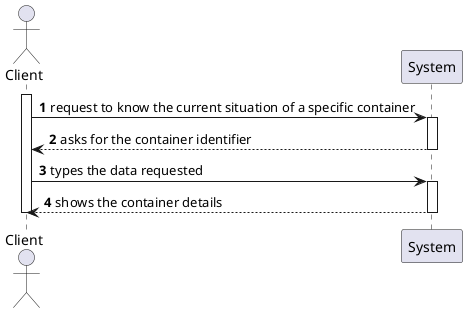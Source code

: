 @startuml
'https://plantuml.com/sequence-diagram

autonumber

actor "Client" as PM
participant "System" as S
activate PM

PM -> S: request to know the current situation of a specific container
activate S
S --> PM: asks for the container identifier
deactivate S
PM -> S: types the data requested
activate S
PM <-- S: shows the container details
deactivate S
deactivate PM
@enduml